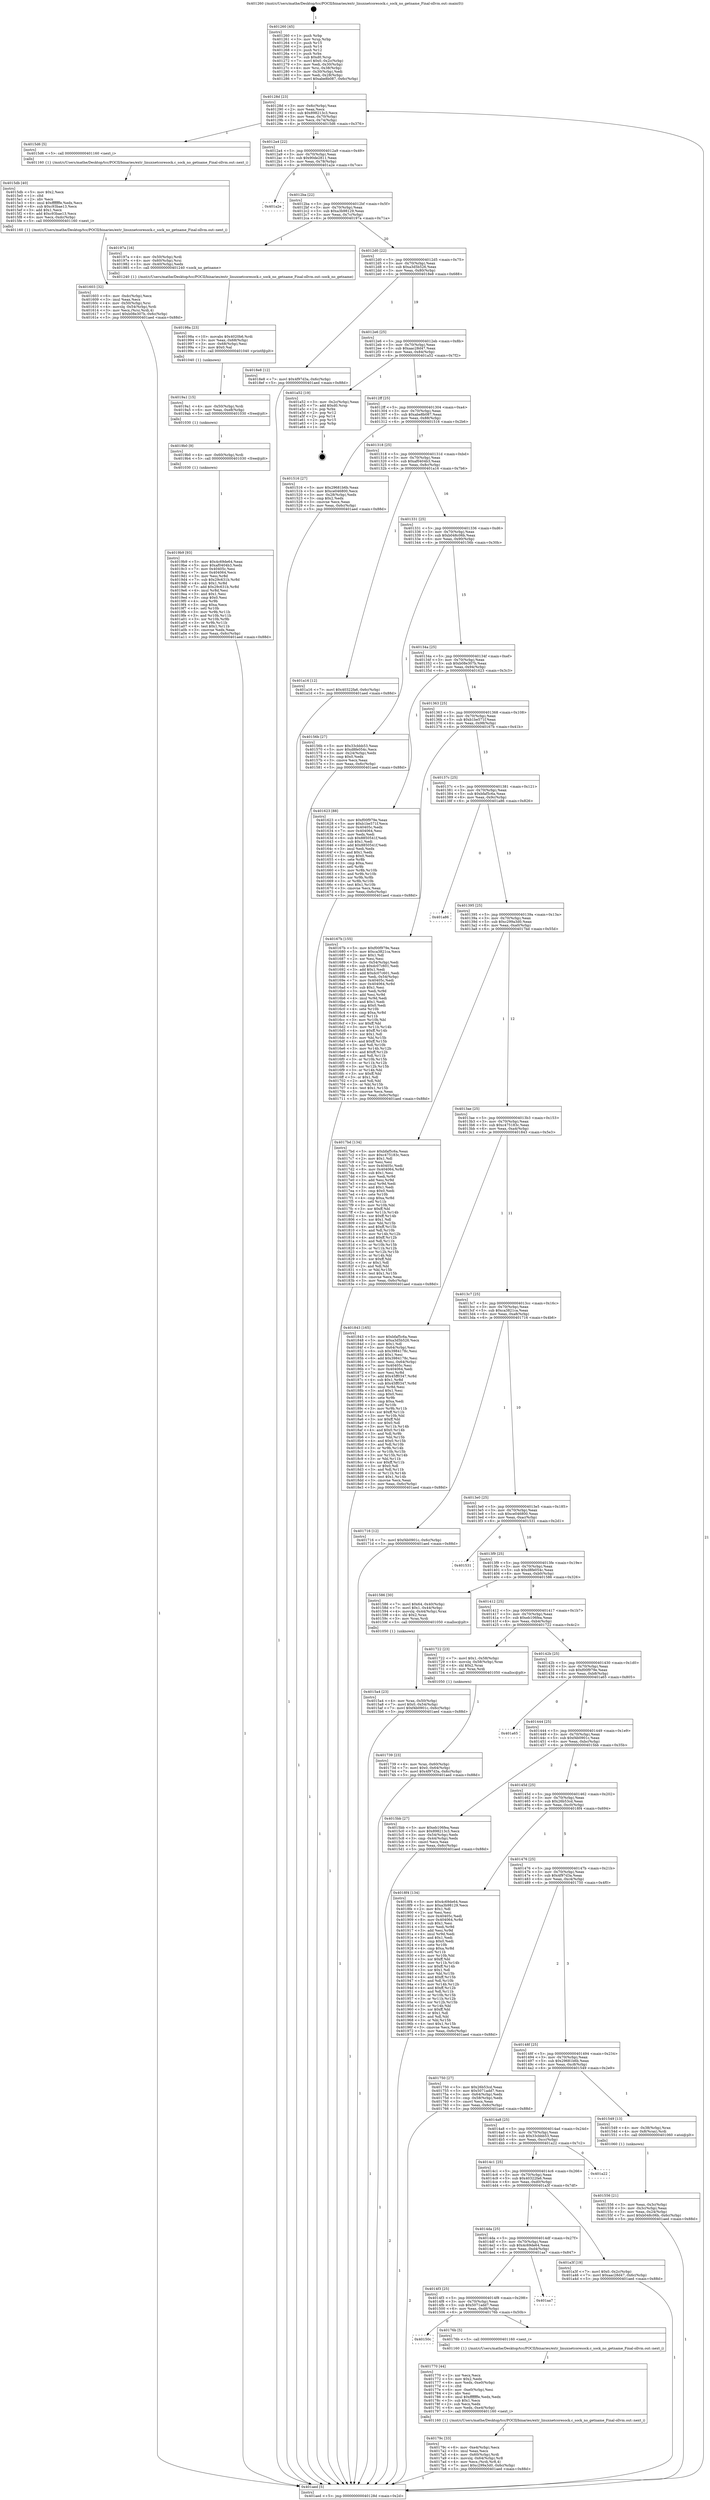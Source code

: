 digraph "0x401260" {
  label = "0x401260 (/mnt/c/Users/mathe/Desktop/tcc/POCII/binaries/extr_linuxnetcoresock.c_sock_no_getname_Final-ollvm.out::main(0))"
  labelloc = "t"
  node[shape=record]

  Entry [label="",width=0.3,height=0.3,shape=circle,fillcolor=black,style=filled]
  "0x40128d" [label="{
     0x40128d [23]\l
     | [instrs]\l
     &nbsp;&nbsp;0x40128d \<+3\>: mov -0x6c(%rbp),%eax\l
     &nbsp;&nbsp;0x401290 \<+2\>: mov %eax,%ecx\l
     &nbsp;&nbsp;0x401292 \<+6\>: sub $0x898213c3,%ecx\l
     &nbsp;&nbsp;0x401298 \<+3\>: mov %eax,-0x70(%rbp)\l
     &nbsp;&nbsp;0x40129b \<+3\>: mov %ecx,-0x74(%rbp)\l
     &nbsp;&nbsp;0x40129e \<+6\>: je 00000000004015d6 \<main+0x376\>\l
  }"]
  "0x4015d6" [label="{
     0x4015d6 [5]\l
     | [instrs]\l
     &nbsp;&nbsp;0x4015d6 \<+5\>: call 0000000000401160 \<next_i\>\l
     | [calls]\l
     &nbsp;&nbsp;0x401160 \{1\} (/mnt/c/Users/mathe/Desktop/tcc/POCII/binaries/extr_linuxnetcoresock.c_sock_no_getname_Final-ollvm.out::next_i)\l
  }"]
  "0x4012a4" [label="{
     0x4012a4 [22]\l
     | [instrs]\l
     &nbsp;&nbsp;0x4012a4 \<+5\>: jmp 00000000004012a9 \<main+0x49\>\l
     &nbsp;&nbsp;0x4012a9 \<+3\>: mov -0x70(%rbp),%eax\l
     &nbsp;&nbsp;0x4012ac \<+5\>: sub $0x90de2811,%eax\l
     &nbsp;&nbsp;0x4012b1 \<+3\>: mov %eax,-0x78(%rbp)\l
     &nbsp;&nbsp;0x4012b4 \<+6\>: je 0000000000401a2e \<main+0x7ce\>\l
  }"]
  Exit [label="",width=0.3,height=0.3,shape=circle,fillcolor=black,style=filled,peripheries=2]
  "0x401a2e" [label="{
     0x401a2e\l
  }", style=dashed]
  "0x4012ba" [label="{
     0x4012ba [22]\l
     | [instrs]\l
     &nbsp;&nbsp;0x4012ba \<+5\>: jmp 00000000004012bf \<main+0x5f\>\l
     &nbsp;&nbsp;0x4012bf \<+3\>: mov -0x70(%rbp),%eax\l
     &nbsp;&nbsp;0x4012c2 \<+5\>: sub $0xa3b98129,%eax\l
     &nbsp;&nbsp;0x4012c7 \<+3\>: mov %eax,-0x7c(%rbp)\l
     &nbsp;&nbsp;0x4012ca \<+6\>: je 000000000040197a \<main+0x71a\>\l
  }"]
  "0x4019b9" [label="{
     0x4019b9 [93]\l
     | [instrs]\l
     &nbsp;&nbsp;0x4019b9 \<+5\>: mov $0x4c69de64,%eax\l
     &nbsp;&nbsp;0x4019be \<+5\>: mov $0xaf0404b3,%edx\l
     &nbsp;&nbsp;0x4019c3 \<+7\>: mov 0x40405c,%esi\l
     &nbsp;&nbsp;0x4019ca \<+7\>: mov 0x404064,%ecx\l
     &nbsp;&nbsp;0x4019d1 \<+3\>: mov %esi,%r8d\l
     &nbsp;&nbsp;0x4019d4 \<+7\>: sub $0x29c631b,%r8d\l
     &nbsp;&nbsp;0x4019db \<+4\>: sub $0x1,%r8d\l
     &nbsp;&nbsp;0x4019df \<+7\>: add $0x29c631b,%r8d\l
     &nbsp;&nbsp;0x4019e6 \<+4\>: imul %r8d,%esi\l
     &nbsp;&nbsp;0x4019ea \<+3\>: and $0x1,%esi\l
     &nbsp;&nbsp;0x4019ed \<+3\>: cmp $0x0,%esi\l
     &nbsp;&nbsp;0x4019f0 \<+4\>: sete %r9b\l
     &nbsp;&nbsp;0x4019f4 \<+3\>: cmp $0xa,%ecx\l
     &nbsp;&nbsp;0x4019f7 \<+4\>: setl %r10b\l
     &nbsp;&nbsp;0x4019fb \<+3\>: mov %r9b,%r11b\l
     &nbsp;&nbsp;0x4019fe \<+3\>: and %r10b,%r11b\l
     &nbsp;&nbsp;0x401a01 \<+3\>: xor %r10b,%r9b\l
     &nbsp;&nbsp;0x401a04 \<+3\>: or %r9b,%r11b\l
     &nbsp;&nbsp;0x401a07 \<+4\>: test $0x1,%r11b\l
     &nbsp;&nbsp;0x401a0b \<+3\>: cmovne %edx,%eax\l
     &nbsp;&nbsp;0x401a0e \<+3\>: mov %eax,-0x6c(%rbp)\l
     &nbsp;&nbsp;0x401a11 \<+5\>: jmp 0000000000401aed \<main+0x88d\>\l
  }"]
  "0x40197a" [label="{
     0x40197a [16]\l
     | [instrs]\l
     &nbsp;&nbsp;0x40197a \<+4\>: mov -0x50(%rbp),%rdi\l
     &nbsp;&nbsp;0x40197e \<+4\>: mov -0x60(%rbp),%rsi\l
     &nbsp;&nbsp;0x401982 \<+3\>: mov -0x40(%rbp),%edx\l
     &nbsp;&nbsp;0x401985 \<+5\>: call 0000000000401240 \<sock_no_getname\>\l
     | [calls]\l
     &nbsp;&nbsp;0x401240 \{1\} (/mnt/c/Users/mathe/Desktop/tcc/POCII/binaries/extr_linuxnetcoresock.c_sock_no_getname_Final-ollvm.out::sock_no_getname)\l
  }"]
  "0x4012d0" [label="{
     0x4012d0 [22]\l
     | [instrs]\l
     &nbsp;&nbsp;0x4012d0 \<+5\>: jmp 00000000004012d5 \<main+0x75\>\l
     &nbsp;&nbsp;0x4012d5 \<+3\>: mov -0x70(%rbp),%eax\l
     &nbsp;&nbsp;0x4012d8 \<+5\>: sub $0xa3d5b526,%eax\l
     &nbsp;&nbsp;0x4012dd \<+3\>: mov %eax,-0x80(%rbp)\l
     &nbsp;&nbsp;0x4012e0 \<+6\>: je 00000000004018e8 \<main+0x688\>\l
  }"]
  "0x4019b0" [label="{
     0x4019b0 [9]\l
     | [instrs]\l
     &nbsp;&nbsp;0x4019b0 \<+4\>: mov -0x60(%rbp),%rdi\l
     &nbsp;&nbsp;0x4019b4 \<+5\>: call 0000000000401030 \<free@plt\>\l
     | [calls]\l
     &nbsp;&nbsp;0x401030 \{1\} (unknown)\l
  }"]
  "0x4018e8" [label="{
     0x4018e8 [12]\l
     | [instrs]\l
     &nbsp;&nbsp;0x4018e8 \<+7\>: movl $0x4f97d3a,-0x6c(%rbp)\l
     &nbsp;&nbsp;0x4018ef \<+5\>: jmp 0000000000401aed \<main+0x88d\>\l
  }"]
  "0x4012e6" [label="{
     0x4012e6 [25]\l
     | [instrs]\l
     &nbsp;&nbsp;0x4012e6 \<+5\>: jmp 00000000004012eb \<main+0x8b\>\l
     &nbsp;&nbsp;0x4012eb \<+3\>: mov -0x70(%rbp),%eax\l
     &nbsp;&nbsp;0x4012ee \<+5\>: sub $0xaac28d47,%eax\l
     &nbsp;&nbsp;0x4012f3 \<+6\>: mov %eax,-0x84(%rbp)\l
     &nbsp;&nbsp;0x4012f9 \<+6\>: je 0000000000401a52 \<main+0x7f2\>\l
  }"]
  "0x4019a1" [label="{
     0x4019a1 [15]\l
     | [instrs]\l
     &nbsp;&nbsp;0x4019a1 \<+4\>: mov -0x50(%rbp),%rdi\l
     &nbsp;&nbsp;0x4019a5 \<+6\>: mov %eax,-0xe8(%rbp)\l
     &nbsp;&nbsp;0x4019ab \<+5\>: call 0000000000401030 \<free@plt\>\l
     | [calls]\l
     &nbsp;&nbsp;0x401030 \{1\} (unknown)\l
  }"]
  "0x401a52" [label="{
     0x401a52 [19]\l
     | [instrs]\l
     &nbsp;&nbsp;0x401a52 \<+3\>: mov -0x2c(%rbp),%eax\l
     &nbsp;&nbsp;0x401a55 \<+7\>: add $0xd0,%rsp\l
     &nbsp;&nbsp;0x401a5c \<+1\>: pop %rbx\l
     &nbsp;&nbsp;0x401a5d \<+2\>: pop %r12\l
     &nbsp;&nbsp;0x401a5f \<+2\>: pop %r14\l
     &nbsp;&nbsp;0x401a61 \<+2\>: pop %r15\l
     &nbsp;&nbsp;0x401a63 \<+1\>: pop %rbp\l
     &nbsp;&nbsp;0x401a64 \<+1\>: ret\l
  }"]
  "0x4012ff" [label="{
     0x4012ff [25]\l
     | [instrs]\l
     &nbsp;&nbsp;0x4012ff \<+5\>: jmp 0000000000401304 \<main+0xa4\>\l
     &nbsp;&nbsp;0x401304 \<+3\>: mov -0x70(%rbp),%eax\l
     &nbsp;&nbsp;0x401307 \<+5\>: sub $0xabe8b087,%eax\l
     &nbsp;&nbsp;0x40130c \<+6\>: mov %eax,-0x88(%rbp)\l
     &nbsp;&nbsp;0x401312 \<+6\>: je 0000000000401516 \<main+0x2b6\>\l
  }"]
  "0x40198a" [label="{
     0x40198a [23]\l
     | [instrs]\l
     &nbsp;&nbsp;0x40198a \<+10\>: movabs $0x4020b6,%rdi\l
     &nbsp;&nbsp;0x401994 \<+3\>: mov %eax,-0x68(%rbp)\l
     &nbsp;&nbsp;0x401997 \<+3\>: mov -0x68(%rbp),%esi\l
     &nbsp;&nbsp;0x40199a \<+2\>: mov $0x0,%al\l
     &nbsp;&nbsp;0x40199c \<+5\>: call 0000000000401040 \<printf@plt\>\l
     | [calls]\l
     &nbsp;&nbsp;0x401040 \{1\} (unknown)\l
  }"]
  "0x401516" [label="{
     0x401516 [27]\l
     | [instrs]\l
     &nbsp;&nbsp;0x401516 \<+5\>: mov $0x29681b6b,%eax\l
     &nbsp;&nbsp;0x40151b \<+5\>: mov $0xce046800,%ecx\l
     &nbsp;&nbsp;0x401520 \<+3\>: mov -0x28(%rbp),%edx\l
     &nbsp;&nbsp;0x401523 \<+3\>: cmp $0x2,%edx\l
     &nbsp;&nbsp;0x401526 \<+3\>: cmovne %ecx,%eax\l
     &nbsp;&nbsp;0x401529 \<+3\>: mov %eax,-0x6c(%rbp)\l
     &nbsp;&nbsp;0x40152c \<+5\>: jmp 0000000000401aed \<main+0x88d\>\l
  }"]
  "0x401318" [label="{
     0x401318 [25]\l
     | [instrs]\l
     &nbsp;&nbsp;0x401318 \<+5\>: jmp 000000000040131d \<main+0xbd\>\l
     &nbsp;&nbsp;0x40131d \<+3\>: mov -0x70(%rbp),%eax\l
     &nbsp;&nbsp;0x401320 \<+5\>: sub $0xaf0404b3,%eax\l
     &nbsp;&nbsp;0x401325 \<+6\>: mov %eax,-0x8c(%rbp)\l
     &nbsp;&nbsp;0x40132b \<+6\>: je 0000000000401a16 \<main+0x7b6\>\l
  }"]
  "0x401aed" [label="{
     0x401aed [5]\l
     | [instrs]\l
     &nbsp;&nbsp;0x401aed \<+5\>: jmp 000000000040128d \<main+0x2d\>\l
  }"]
  "0x401260" [label="{
     0x401260 [45]\l
     | [instrs]\l
     &nbsp;&nbsp;0x401260 \<+1\>: push %rbp\l
     &nbsp;&nbsp;0x401261 \<+3\>: mov %rsp,%rbp\l
     &nbsp;&nbsp;0x401264 \<+2\>: push %r15\l
     &nbsp;&nbsp;0x401266 \<+2\>: push %r14\l
     &nbsp;&nbsp;0x401268 \<+2\>: push %r12\l
     &nbsp;&nbsp;0x40126a \<+1\>: push %rbx\l
     &nbsp;&nbsp;0x40126b \<+7\>: sub $0xd0,%rsp\l
     &nbsp;&nbsp;0x401272 \<+7\>: movl $0x0,-0x2c(%rbp)\l
     &nbsp;&nbsp;0x401279 \<+3\>: mov %edi,-0x30(%rbp)\l
     &nbsp;&nbsp;0x40127c \<+4\>: mov %rsi,-0x38(%rbp)\l
     &nbsp;&nbsp;0x401280 \<+3\>: mov -0x30(%rbp),%edi\l
     &nbsp;&nbsp;0x401283 \<+3\>: mov %edi,-0x28(%rbp)\l
     &nbsp;&nbsp;0x401286 \<+7\>: movl $0xabe8b087,-0x6c(%rbp)\l
  }"]
  "0x40179c" [label="{
     0x40179c [33]\l
     | [instrs]\l
     &nbsp;&nbsp;0x40179c \<+6\>: mov -0xe4(%rbp),%ecx\l
     &nbsp;&nbsp;0x4017a2 \<+3\>: imul %eax,%ecx\l
     &nbsp;&nbsp;0x4017a5 \<+4\>: mov -0x60(%rbp),%rdi\l
     &nbsp;&nbsp;0x4017a9 \<+4\>: movslq -0x64(%rbp),%r8\l
     &nbsp;&nbsp;0x4017ad \<+4\>: mov %ecx,(%rdi,%r8,4)\l
     &nbsp;&nbsp;0x4017b1 \<+7\>: movl $0xc299a3d0,-0x6c(%rbp)\l
     &nbsp;&nbsp;0x4017b8 \<+5\>: jmp 0000000000401aed \<main+0x88d\>\l
  }"]
  "0x401a16" [label="{
     0x401a16 [12]\l
     | [instrs]\l
     &nbsp;&nbsp;0x401a16 \<+7\>: movl $0x40322fa6,-0x6c(%rbp)\l
     &nbsp;&nbsp;0x401a1d \<+5\>: jmp 0000000000401aed \<main+0x88d\>\l
  }"]
  "0x401331" [label="{
     0x401331 [25]\l
     | [instrs]\l
     &nbsp;&nbsp;0x401331 \<+5\>: jmp 0000000000401336 \<main+0xd6\>\l
     &nbsp;&nbsp;0x401336 \<+3\>: mov -0x70(%rbp),%eax\l
     &nbsp;&nbsp;0x401339 \<+5\>: sub $0xb048c06b,%eax\l
     &nbsp;&nbsp;0x40133e \<+6\>: mov %eax,-0x90(%rbp)\l
     &nbsp;&nbsp;0x401344 \<+6\>: je 000000000040156b \<main+0x30b\>\l
  }"]
  "0x401770" [label="{
     0x401770 [44]\l
     | [instrs]\l
     &nbsp;&nbsp;0x401770 \<+2\>: xor %ecx,%ecx\l
     &nbsp;&nbsp;0x401772 \<+5\>: mov $0x2,%edx\l
     &nbsp;&nbsp;0x401777 \<+6\>: mov %edx,-0xe0(%rbp)\l
     &nbsp;&nbsp;0x40177d \<+1\>: cltd\l
     &nbsp;&nbsp;0x40177e \<+6\>: mov -0xe0(%rbp),%esi\l
     &nbsp;&nbsp;0x401784 \<+2\>: idiv %esi\l
     &nbsp;&nbsp;0x401786 \<+6\>: imul $0xfffffffe,%edx,%edx\l
     &nbsp;&nbsp;0x40178c \<+3\>: sub $0x1,%ecx\l
     &nbsp;&nbsp;0x40178f \<+2\>: sub %ecx,%edx\l
     &nbsp;&nbsp;0x401791 \<+6\>: mov %edx,-0xe4(%rbp)\l
     &nbsp;&nbsp;0x401797 \<+5\>: call 0000000000401160 \<next_i\>\l
     | [calls]\l
     &nbsp;&nbsp;0x401160 \{1\} (/mnt/c/Users/mathe/Desktop/tcc/POCII/binaries/extr_linuxnetcoresock.c_sock_no_getname_Final-ollvm.out::next_i)\l
  }"]
  "0x40156b" [label="{
     0x40156b [27]\l
     | [instrs]\l
     &nbsp;&nbsp;0x40156b \<+5\>: mov $0x33cbbb53,%eax\l
     &nbsp;&nbsp;0x401570 \<+5\>: mov $0xd8fe054c,%ecx\l
     &nbsp;&nbsp;0x401575 \<+3\>: mov -0x24(%rbp),%edx\l
     &nbsp;&nbsp;0x401578 \<+3\>: cmp $0x0,%edx\l
     &nbsp;&nbsp;0x40157b \<+3\>: cmove %ecx,%eax\l
     &nbsp;&nbsp;0x40157e \<+3\>: mov %eax,-0x6c(%rbp)\l
     &nbsp;&nbsp;0x401581 \<+5\>: jmp 0000000000401aed \<main+0x88d\>\l
  }"]
  "0x40134a" [label="{
     0x40134a [25]\l
     | [instrs]\l
     &nbsp;&nbsp;0x40134a \<+5\>: jmp 000000000040134f \<main+0xef\>\l
     &nbsp;&nbsp;0x40134f \<+3\>: mov -0x70(%rbp),%eax\l
     &nbsp;&nbsp;0x401352 \<+5\>: sub $0xb08e307b,%eax\l
     &nbsp;&nbsp;0x401357 \<+6\>: mov %eax,-0x94(%rbp)\l
     &nbsp;&nbsp;0x40135d \<+6\>: je 0000000000401623 \<main+0x3c3\>\l
  }"]
  "0x40150c" [label="{
     0x40150c\l
  }", style=dashed]
  "0x401623" [label="{
     0x401623 [88]\l
     | [instrs]\l
     &nbsp;&nbsp;0x401623 \<+5\>: mov $0xf00f979e,%eax\l
     &nbsp;&nbsp;0x401628 \<+5\>: mov $0xb1be571f,%ecx\l
     &nbsp;&nbsp;0x40162d \<+7\>: mov 0x40405c,%edx\l
     &nbsp;&nbsp;0x401634 \<+7\>: mov 0x404064,%esi\l
     &nbsp;&nbsp;0x40163b \<+2\>: mov %edx,%edi\l
     &nbsp;&nbsp;0x40163d \<+6\>: sub $0x8850541f,%edi\l
     &nbsp;&nbsp;0x401643 \<+3\>: sub $0x1,%edi\l
     &nbsp;&nbsp;0x401646 \<+6\>: add $0x8850541f,%edi\l
     &nbsp;&nbsp;0x40164c \<+3\>: imul %edi,%edx\l
     &nbsp;&nbsp;0x40164f \<+3\>: and $0x1,%edx\l
     &nbsp;&nbsp;0x401652 \<+3\>: cmp $0x0,%edx\l
     &nbsp;&nbsp;0x401655 \<+4\>: sete %r8b\l
     &nbsp;&nbsp;0x401659 \<+3\>: cmp $0xa,%esi\l
     &nbsp;&nbsp;0x40165c \<+4\>: setl %r9b\l
     &nbsp;&nbsp;0x401660 \<+3\>: mov %r8b,%r10b\l
     &nbsp;&nbsp;0x401663 \<+3\>: and %r9b,%r10b\l
     &nbsp;&nbsp;0x401666 \<+3\>: xor %r9b,%r8b\l
     &nbsp;&nbsp;0x401669 \<+3\>: or %r8b,%r10b\l
     &nbsp;&nbsp;0x40166c \<+4\>: test $0x1,%r10b\l
     &nbsp;&nbsp;0x401670 \<+3\>: cmovne %ecx,%eax\l
     &nbsp;&nbsp;0x401673 \<+3\>: mov %eax,-0x6c(%rbp)\l
     &nbsp;&nbsp;0x401676 \<+5\>: jmp 0000000000401aed \<main+0x88d\>\l
  }"]
  "0x401363" [label="{
     0x401363 [25]\l
     | [instrs]\l
     &nbsp;&nbsp;0x401363 \<+5\>: jmp 0000000000401368 \<main+0x108\>\l
     &nbsp;&nbsp;0x401368 \<+3\>: mov -0x70(%rbp),%eax\l
     &nbsp;&nbsp;0x40136b \<+5\>: sub $0xb1be571f,%eax\l
     &nbsp;&nbsp;0x401370 \<+6\>: mov %eax,-0x98(%rbp)\l
     &nbsp;&nbsp;0x401376 \<+6\>: je 000000000040167b \<main+0x41b\>\l
  }"]
  "0x40176b" [label="{
     0x40176b [5]\l
     | [instrs]\l
     &nbsp;&nbsp;0x40176b \<+5\>: call 0000000000401160 \<next_i\>\l
     | [calls]\l
     &nbsp;&nbsp;0x401160 \{1\} (/mnt/c/Users/mathe/Desktop/tcc/POCII/binaries/extr_linuxnetcoresock.c_sock_no_getname_Final-ollvm.out::next_i)\l
  }"]
  "0x40167b" [label="{
     0x40167b [155]\l
     | [instrs]\l
     &nbsp;&nbsp;0x40167b \<+5\>: mov $0xf00f979e,%eax\l
     &nbsp;&nbsp;0x401680 \<+5\>: mov $0xca3821ca,%ecx\l
     &nbsp;&nbsp;0x401685 \<+2\>: mov $0x1,%dl\l
     &nbsp;&nbsp;0x401687 \<+2\>: xor %esi,%esi\l
     &nbsp;&nbsp;0x401689 \<+3\>: mov -0x54(%rbp),%edi\l
     &nbsp;&nbsp;0x40168c \<+6\>: sub $0xdc07c601,%edi\l
     &nbsp;&nbsp;0x401692 \<+3\>: add $0x1,%edi\l
     &nbsp;&nbsp;0x401695 \<+6\>: add $0xdc07c601,%edi\l
     &nbsp;&nbsp;0x40169b \<+3\>: mov %edi,-0x54(%rbp)\l
     &nbsp;&nbsp;0x40169e \<+7\>: mov 0x40405c,%edi\l
     &nbsp;&nbsp;0x4016a5 \<+8\>: mov 0x404064,%r8d\l
     &nbsp;&nbsp;0x4016ad \<+3\>: sub $0x1,%esi\l
     &nbsp;&nbsp;0x4016b0 \<+3\>: mov %edi,%r9d\l
     &nbsp;&nbsp;0x4016b3 \<+3\>: add %esi,%r9d\l
     &nbsp;&nbsp;0x4016b6 \<+4\>: imul %r9d,%edi\l
     &nbsp;&nbsp;0x4016ba \<+3\>: and $0x1,%edi\l
     &nbsp;&nbsp;0x4016bd \<+3\>: cmp $0x0,%edi\l
     &nbsp;&nbsp;0x4016c0 \<+4\>: sete %r10b\l
     &nbsp;&nbsp;0x4016c4 \<+4\>: cmp $0xa,%r8d\l
     &nbsp;&nbsp;0x4016c8 \<+4\>: setl %r11b\l
     &nbsp;&nbsp;0x4016cc \<+3\>: mov %r10b,%bl\l
     &nbsp;&nbsp;0x4016cf \<+3\>: xor $0xff,%bl\l
     &nbsp;&nbsp;0x4016d2 \<+3\>: mov %r11b,%r14b\l
     &nbsp;&nbsp;0x4016d5 \<+4\>: xor $0xff,%r14b\l
     &nbsp;&nbsp;0x4016d9 \<+3\>: xor $0x1,%dl\l
     &nbsp;&nbsp;0x4016dc \<+3\>: mov %bl,%r15b\l
     &nbsp;&nbsp;0x4016df \<+4\>: and $0xff,%r15b\l
     &nbsp;&nbsp;0x4016e3 \<+3\>: and %dl,%r10b\l
     &nbsp;&nbsp;0x4016e6 \<+3\>: mov %r14b,%r12b\l
     &nbsp;&nbsp;0x4016e9 \<+4\>: and $0xff,%r12b\l
     &nbsp;&nbsp;0x4016ed \<+3\>: and %dl,%r11b\l
     &nbsp;&nbsp;0x4016f0 \<+3\>: or %r10b,%r15b\l
     &nbsp;&nbsp;0x4016f3 \<+3\>: or %r11b,%r12b\l
     &nbsp;&nbsp;0x4016f6 \<+3\>: xor %r12b,%r15b\l
     &nbsp;&nbsp;0x4016f9 \<+3\>: or %r14b,%bl\l
     &nbsp;&nbsp;0x4016fc \<+3\>: xor $0xff,%bl\l
     &nbsp;&nbsp;0x4016ff \<+3\>: or $0x1,%dl\l
     &nbsp;&nbsp;0x401702 \<+2\>: and %dl,%bl\l
     &nbsp;&nbsp;0x401704 \<+3\>: or %bl,%r15b\l
     &nbsp;&nbsp;0x401707 \<+4\>: test $0x1,%r15b\l
     &nbsp;&nbsp;0x40170b \<+3\>: cmovne %ecx,%eax\l
     &nbsp;&nbsp;0x40170e \<+3\>: mov %eax,-0x6c(%rbp)\l
     &nbsp;&nbsp;0x401711 \<+5\>: jmp 0000000000401aed \<main+0x88d\>\l
  }"]
  "0x40137c" [label="{
     0x40137c [25]\l
     | [instrs]\l
     &nbsp;&nbsp;0x40137c \<+5\>: jmp 0000000000401381 \<main+0x121\>\l
     &nbsp;&nbsp;0x401381 \<+3\>: mov -0x70(%rbp),%eax\l
     &nbsp;&nbsp;0x401384 \<+5\>: sub $0xbfaf5c6a,%eax\l
     &nbsp;&nbsp;0x401389 \<+6\>: mov %eax,-0x9c(%rbp)\l
     &nbsp;&nbsp;0x40138f \<+6\>: je 0000000000401a86 \<main+0x826\>\l
  }"]
  "0x4014f3" [label="{
     0x4014f3 [25]\l
     | [instrs]\l
     &nbsp;&nbsp;0x4014f3 \<+5\>: jmp 00000000004014f8 \<main+0x298\>\l
     &nbsp;&nbsp;0x4014f8 \<+3\>: mov -0x70(%rbp),%eax\l
     &nbsp;&nbsp;0x4014fb \<+5\>: sub $0x5071add7,%eax\l
     &nbsp;&nbsp;0x401500 \<+6\>: mov %eax,-0xd8(%rbp)\l
     &nbsp;&nbsp;0x401506 \<+6\>: je 000000000040176b \<main+0x50b\>\l
  }"]
  "0x401a86" [label="{
     0x401a86\l
  }", style=dashed]
  "0x401395" [label="{
     0x401395 [25]\l
     | [instrs]\l
     &nbsp;&nbsp;0x401395 \<+5\>: jmp 000000000040139a \<main+0x13a\>\l
     &nbsp;&nbsp;0x40139a \<+3\>: mov -0x70(%rbp),%eax\l
     &nbsp;&nbsp;0x40139d \<+5\>: sub $0xc299a3d0,%eax\l
     &nbsp;&nbsp;0x4013a2 \<+6\>: mov %eax,-0xa0(%rbp)\l
     &nbsp;&nbsp;0x4013a8 \<+6\>: je 00000000004017bd \<main+0x55d\>\l
  }"]
  "0x401aa7" [label="{
     0x401aa7\l
  }", style=dashed]
  "0x4017bd" [label="{
     0x4017bd [134]\l
     | [instrs]\l
     &nbsp;&nbsp;0x4017bd \<+5\>: mov $0xbfaf5c6a,%eax\l
     &nbsp;&nbsp;0x4017c2 \<+5\>: mov $0xc475183c,%ecx\l
     &nbsp;&nbsp;0x4017c7 \<+2\>: mov $0x1,%dl\l
     &nbsp;&nbsp;0x4017c9 \<+2\>: xor %esi,%esi\l
     &nbsp;&nbsp;0x4017cb \<+7\>: mov 0x40405c,%edi\l
     &nbsp;&nbsp;0x4017d2 \<+8\>: mov 0x404064,%r8d\l
     &nbsp;&nbsp;0x4017da \<+3\>: sub $0x1,%esi\l
     &nbsp;&nbsp;0x4017dd \<+3\>: mov %edi,%r9d\l
     &nbsp;&nbsp;0x4017e0 \<+3\>: add %esi,%r9d\l
     &nbsp;&nbsp;0x4017e3 \<+4\>: imul %r9d,%edi\l
     &nbsp;&nbsp;0x4017e7 \<+3\>: and $0x1,%edi\l
     &nbsp;&nbsp;0x4017ea \<+3\>: cmp $0x0,%edi\l
     &nbsp;&nbsp;0x4017ed \<+4\>: sete %r10b\l
     &nbsp;&nbsp;0x4017f1 \<+4\>: cmp $0xa,%r8d\l
     &nbsp;&nbsp;0x4017f5 \<+4\>: setl %r11b\l
     &nbsp;&nbsp;0x4017f9 \<+3\>: mov %r10b,%bl\l
     &nbsp;&nbsp;0x4017fc \<+3\>: xor $0xff,%bl\l
     &nbsp;&nbsp;0x4017ff \<+3\>: mov %r11b,%r14b\l
     &nbsp;&nbsp;0x401802 \<+4\>: xor $0xff,%r14b\l
     &nbsp;&nbsp;0x401806 \<+3\>: xor $0x1,%dl\l
     &nbsp;&nbsp;0x401809 \<+3\>: mov %bl,%r15b\l
     &nbsp;&nbsp;0x40180c \<+4\>: and $0xff,%r15b\l
     &nbsp;&nbsp;0x401810 \<+3\>: and %dl,%r10b\l
     &nbsp;&nbsp;0x401813 \<+3\>: mov %r14b,%r12b\l
     &nbsp;&nbsp;0x401816 \<+4\>: and $0xff,%r12b\l
     &nbsp;&nbsp;0x40181a \<+3\>: and %dl,%r11b\l
     &nbsp;&nbsp;0x40181d \<+3\>: or %r10b,%r15b\l
     &nbsp;&nbsp;0x401820 \<+3\>: or %r11b,%r12b\l
     &nbsp;&nbsp;0x401823 \<+3\>: xor %r12b,%r15b\l
     &nbsp;&nbsp;0x401826 \<+3\>: or %r14b,%bl\l
     &nbsp;&nbsp;0x401829 \<+3\>: xor $0xff,%bl\l
     &nbsp;&nbsp;0x40182c \<+3\>: or $0x1,%dl\l
     &nbsp;&nbsp;0x40182f \<+2\>: and %dl,%bl\l
     &nbsp;&nbsp;0x401831 \<+3\>: or %bl,%r15b\l
     &nbsp;&nbsp;0x401834 \<+4\>: test $0x1,%r15b\l
     &nbsp;&nbsp;0x401838 \<+3\>: cmovne %ecx,%eax\l
     &nbsp;&nbsp;0x40183b \<+3\>: mov %eax,-0x6c(%rbp)\l
     &nbsp;&nbsp;0x40183e \<+5\>: jmp 0000000000401aed \<main+0x88d\>\l
  }"]
  "0x4013ae" [label="{
     0x4013ae [25]\l
     | [instrs]\l
     &nbsp;&nbsp;0x4013ae \<+5\>: jmp 00000000004013b3 \<main+0x153\>\l
     &nbsp;&nbsp;0x4013b3 \<+3\>: mov -0x70(%rbp),%eax\l
     &nbsp;&nbsp;0x4013b6 \<+5\>: sub $0xc475183c,%eax\l
     &nbsp;&nbsp;0x4013bb \<+6\>: mov %eax,-0xa4(%rbp)\l
     &nbsp;&nbsp;0x4013c1 \<+6\>: je 0000000000401843 \<main+0x5e3\>\l
  }"]
  "0x4014da" [label="{
     0x4014da [25]\l
     | [instrs]\l
     &nbsp;&nbsp;0x4014da \<+5\>: jmp 00000000004014df \<main+0x27f\>\l
     &nbsp;&nbsp;0x4014df \<+3\>: mov -0x70(%rbp),%eax\l
     &nbsp;&nbsp;0x4014e2 \<+5\>: sub $0x4c69de64,%eax\l
     &nbsp;&nbsp;0x4014e7 \<+6\>: mov %eax,-0xd4(%rbp)\l
     &nbsp;&nbsp;0x4014ed \<+6\>: je 0000000000401aa7 \<main+0x847\>\l
  }"]
  "0x401843" [label="{
     0x401843 [165]\l
     | [instrs]\l
     &nbsp;&nbsp;0x401843 \<+5\>: mov $0xbfaf5c6a,%eax\l
     &nbsp;&nbsp;0x401848 \<+5\>: mov $0xa3d5b526,%ecx\l
     &nbsp;&nbsp;0x40184d \<+2\>: mov $0x1,%dl\l
     &nbsp;&nbsp;0x40184f \<+3\>: mov -0x64(%rbp),%esi\l
     &nbsp;&nbsp;0x401852 \<+6\>: sub $0x3984178c,%esi\l
     &nbsp;&nbsp;0x401858 \<+3\>: add $0x1,%esi\l
     &nbsp;&nbsp;0x40185b \<+6\>: add $0x3984178c,%esi\l
     &nbsp;&nbsp;0x401861 \<+3\>: mov %esi,-0x64(%rbp)\l
     &nbsp;&nbsp;0x401864 \<+7\>: mov 0x40405c,%esi\l
     &nbsp;&nbsp;0x40186b \<+7\>: mov 0x404064,%edi\l
     &nbsp;&nbsp;0x401872 \<+3\>: mov %esi,%r8d\l
     &nbsp;&nbsp;0x401875 \<+7\>: add $0x45ff0347,%r8d\l
     &nbsp;&nbsp;0x40187c \<+4\>: sub $0x1,%r8d\l
     &nbsp;&nbsp;0x401880 \<+7\>: sub $0x45ff0347,%r8d\l
     &nbsp;&nbsp;0x401887 \<+4\>: imul %r8d,%esi\l
     &nbsp;&nbsp;0x40188b \<+3\>: and $0x1,%esi\l
     &nbsp;&nbsp;0x40188e \<+3\>: cmp $0x0,%esi\l
     &nbsp;&nbsp;0x401891 \<+4\>: sete %r9b\l
     &nbsp;&nbsp;0x401895 \<+3\>: cmp $0xa,%edi\l
     &nbsp;&nbsp;0x401898 \<+4\>: setl %r10b\l
     &nbsp;&nbsp;0x40189c \<+3\>: mov %r9b,%r11b\l
     &nbsp;&nbsp;0x40189f \<+4\>: xor $0xff,%r11b\l
     &nbsp;&nbsp;0x4018a3 \<+3\>: mov %r10b,%bl\l
     &nbsp;&nbsp;0x4018a6 \<+3\>: xor $0xff,%bl\l
     &nbsp;&nbsp;0x4018a9 \<+3\>: xor $0x0,%dl\l
     &nbsp;&nbsp;0x4018ac \<+3\>: mov %r11b,%r14b\l
     &nbsp;&nbsp;0x4018af \<+4\>: and $0x0,%r14b\l
     &nbsp;&nbsp;0x4018b3 \<+3\>: and %dl,%r9b\l
     &nbsp;&nbsp;0x4018b6 \<+3\>: mov %bl,%r15b\l
     &nbsp;&nbsp;0x4018b9 \<+4\>: and $0x0,%r15b\l
     &nbsp;&nbsp;0x4018bd \<+3\>: and %dl,%r10b\l
     &nbsp;&nbsp;0x4018c0 \<+3\>: or %r9b,%r14b\l
     &nbsp;&nbsp;0x4018c3 \<+3\>: or %r10b,%r15b\l
     &nbsp;&nbsp;0x4018c6 \<+3\>: xor %r15b,%r14b\l
     &nbsp;&nbsp;0x4018c9 \<+3\>: or %bl,%r11b\l
     &nbsp;&nbsp;0x4018cc \<+4\>: xor $0xff,%r11b\l
     &nbsp;&nbsp;0x4018d0 \<+3\>: or $0x0,%dl\l
     &nbsp;&nbsp;0x4018d3 \<+3\>: and %dl,%r11b\l
     &nbsp;&nbsp;0x4018d6 \<+3\>: or %r11b,%r14b\l
     &nbsp;&nbsp;0x4018d9 \<+4\>: test $0x1,%r14b\l
     &nbsp;&nbsp;0x4018dd \<+3\>: cmovne %ecx,%eax\l
     &nbsp;&nbsp;0x4018e0 \<+3\>: mov %eax,-0x6c(%rbp)\l
     &nbsp;&nbsp;0x4018e3 \<+5\>: jmp 0000000000401aed \<main+0x88d\>\l
  }"]
  "0x4013c7" [label="{
     0x4013c7 [25]\l
     | [instrs]\l
     &nbsp;&nbsp;0x4013c7 \<+5\>: jmp 00000000004013cc \<main+0x16c\>\l
     &nbsp;&nbsp;0x4013cc \<+3\>: mov -0x70(%rbp),%eax\l
     &nbsp;&nbsp;0x4013cf \<+5\>: sub $0xca3821ca,%eax\l
     &nbsp;&nbsp;0x4013d4 \<+6\>: mov %eax,-0xa8(%rbp)\l
     &nbsp;&nbsp;0x4013da \<+6\>: je 0000000000401716 \<main+0x4b6\>\l
  }"]
  "0x401a3f" [label="{
     0x401a3f [19]\l
     | [instrs]\l
     &nbsp;&nbsp;0x401a3f \<+7\>: movl $0x0,-0x2c(%rbp)\l
     &nbsp;&nbsp;0x401a46 \<+7\>: movl $0xaac28d47,-0x6c(%rbp)\l
     &nbsp;&nbsp;0x401a4d \<+5\>: jmp 0000000000401aed \<main+0x88d\>\l
  }"]
  "0x401716" [label="{
     0x401716 [12]\l
     | [instrs]\l
     &nbsp;&nbsp;0x401716 \<+7\>: movl $0xf4b0901c,-0x6c(%rbp)\l
     &nbsp;&nbsp;0x40171d \<+5\>: jmp 0000000000401aed \<main+0x88d\>\l
  }"]
  "0x4013e0" [label="{
     0x4013e0 [25]\l
     | [instrs]\l
     &nbsp;&nbsp;0x4013e0 \<+5\>: jmp 00000000004013e5 \<main+0x185\>\l
     &nbsp;&nbsp;0x4013e5 \<+3\>: mov -0x70(%rbp),%eax\l
     &nbsp;&nbsp;0x4013e8 \<+5\>: sub $0xce046800,%eax\l
     &nbsp;&nbsp;0x4013ed \<+6\>: mov %eax,-0xac(%rbp)\l
     &nbsp;&nbsp;0x4013f3 \<+6\>: je 0000000000401531 \<main+0x2d1\>\l
  }"]
  "0x4014c1" [label="{
     0x4014c1 [25]\l
     | [instrs]\l
     &nbsp;&nbsp;0x4014c1 \<+5\>: jmp 00000000004014c6 \<main+0x266\>\l
     &nbsp;&nbsp;0x4014c6 \<+3\>: mov -0x70(%rbp),%eax\l
     &nbsp;&nbsp;0x4014c9 \<+5\>: sub $0x40322fa6,%eax\l
     &nbsp;&nbsp;0x4014ce \<+6\>: mov %eax,-0xd0(%rbp)\l
     &nbsp;&nbsp;0x4014d4 \<+6\>: je 0000000000401a3f \<main+0x7df\>\l
  }"]
  "0x401531" [label="{
     0x401531\l
  }", style=dashed]
  "0x4013f9" [label="{
     0x4013f9 [25]\l
     | [instrs]\l
     &nbsp;&nbsp;0x4013f9 \<+5\>: jmp 00000000004013fe \<main+0x19e\>\l
     &nbsp;&nbsp;0x4013fe \<+3\>: mov -0x70(%rbp),%eax\l
     &nbsp;&nbsp;0x401401 \<+5\>: sub $0xd8fe054c,%eax\l
     &nbsp;&nbsp;0x401406 \<+6\>: mov %eax,-0xb0(%rbp)\l
     &nbsp;&nbsp;0x40140c \<+6\>: je 0000000000401586 \<main+0x326\>\l
  }"]
  "0x401a22" [label="{
     0x401a22\l
  }", style=dashed]
  "0x401586" [label="{
     0x401586 [30]\l
     | [instrs]\l
     &nbsp;&nbsp;0x401586 \<+7\>: movl $0x64,-0x40(%rbp)\l
     &nbsp;&nbsp;0x40158d \<+7\>: movl $0x1,-0x44(%rbp)\l
     &nbsp;&nbsp;0x401594 \<+4\>: movslq -0x44(%rbp),%rax\l
     &nbsp;&nbsp;0x401598 \<+4\>: shl $0x2,%rax\l
     &nbsp;&nbsp;0x40159c \<+3\>: mov %rax,%rdi\l
     &nbsp;&nbsp;0x40159f \<+5\>: call 0000000000401050 \<malloc@plt\>\l
     | [calls]\l
     &nbsp;&nbsp;0x401050 \{1\} (unknown)\l
  }"]
  "0x401412" [label="{
     0x401412 [25]\l
     | [instrs]\l
     &nbsp;&nbsp;0x401412 \<+5\>: jmp 0000000000401417 \<main+0x1b7\>\l
     &nbsp;&nbsp;0x401417 \<+3\>: mov -0x70(%rbp),%eax\l
     &nbsp;&nbsp;0x40141a \<+5\>: sub $0xeb106fea,%eax\l
     &nbsp;&nbsp;0x40141f \<+6\>: mov %eax,-0xb4(%rbp)\l
     &nbsp;&nbsp;0x401425 \<+6\>: je 0000000000401722 \<main+0x4c2\>\l
  }"]
  "0x401739" [label="{
     0x401739 [23]\l
     | [instrs]\l
     &nbsp;&nbsp;0x401739 \<+4\>: mov %rax,-0x60(%rbp)\l
     &nbsp;&nbsp;0x40173d \<+7\>: movl $0x0,-0x64(%rbp)\l
     &nbsp;&nbsp;0x401744 \<+7\>: movl $0x4f97d3a,-0x6c(%rbp)\l
     &nbsp;&nbsp;0x40174b \<+5\>: jmp 0000000000401aed \<main+0x88d\>\l
  }"]
  "0x401722" [label="{
     0x401722 [23]\l
     | [instrs]\l
     &nbsp;&nbsp;0x401722 \<+7\>: movl $0x1,-0x58(%rbp)\l
     &nbsp;&nbsp;0x401729 \<+4\>: movslq -0x58(%rbp),%rax\l
     &nbsp;&nbsp;0x40172d \<+4\>: shl $0x2,%rax\l
     &nbsp;&nbsp;0x401731 \<+3\>: mov %rax,%rdi\l
     &nbsp;&nbsp;0x401734 \<+5\>: call 0000000000401050 \<malloc@plt\>\l
     | [calls]\l
     &nbsp;&nbsp;0x401050 \{1\} (unknown)\l
  }"]
  "0x40142b" [label="{
     0x40142b [25]\l
     | [instrs]\l
     &nbsp;&nbsp;0x40142b \<+5\>: jmp 0000000000401430 \<main+0x1d0\>\l
     &nbsp;&nbsp;0x401430 \<+3\>: mov -0x70(%rbp),%eax\l
     &nbsp;&nbsp;0x401433 \<+5\>: sub $0xf00f979e,%eax\l
     &nbsp;&nbsp;0x401438 \<+6\>: mov %eax,-0xb8(%rbp)\l
     &nbsp;&nbsp;0x40143e \<+6\>: je 0000000000401a65 \<main+0x805\>\l
  }"]
  "0x401603" [label="{
     0x401603 [32]\l
     | [instrs]\l
     &nbsp;&nbsp;0x401603 \<+6\>: mov -0xdc(%rbp),%ecx\l
     &nbsp;&nbsp;0x401609 \<+3\>: imul %eax,%ecx\l
     &nbsp;&nbsp;0x40160c \<+4\>: mov -0x50(%rbp),%rsi\l
     &nbsp;&nbsp;0x401610 \<+4\>: movslq -0x54(%rbp),%rdi\l
     &nbsp;&nbsp;0x401614 \<+3\>: mov %ecx,(%rsi,%rdi,4)\l
     &nbsp;&nbsp;0x401617 \<+7\>: movl $0xb08e307b,-0x6c(%rbp)\l
     &nbsp;&nbsp;0x40161e \<+5\>: jmp 0000000000401aed \<main+0x88d\>\l
  }"]
  "0x401a65" [label="{
     0x401a65\l
  }", style=dashed]
  "0x401444" [label="{
     0x401444 [25]\l
     | [instrs]\l
     &nbsp;&nbsp;0x401444 \<+5\>: jmp 0000000000401449 \<main+0x1e9\>\l
     &nbsp;&nbsp;0x401449 \<+3\>: mov -0x70(%rbp),%eax\l
     &nbsp;&nbsp;0x40144c \<+5\>: sub $0xf4b0901c,%eax\l
     &nbsp;&nbsp;0x401451 \<+6\>: mov %eax,-0xbc(%rbp)\l
     &nbsp;&nbsp;0x401457 \<+6\>: je 00000000004015bb \<main+0x35b\>\l
  }"]
  "0x4015db" [label="{
     0x4015db [40]\l
     | [instrs]\l
     &nbsp;&nbsp;0x4015db \<+5\>: mov $0x2,%ecx\l
     &nbsp;&nbsp;0x4015e0 \<+1\>: cltd\l
     &nbsp;&nbsp;0x4015e1 \<+2\>: idiv %ecx\l
     &nbsp;&nbsp;0x4015e3 \<+6\>: imul $0xfffffffe,%edx,%ecx\l
     &nbsp;&nbsp;0x4015e9 \<+6\>: sub $0xc93bae13,%ecx\l
     &nbsp;&nbsp;0x4015ef \<+3\>: add $0x1,%ecx\l
     &nbsp;&nbsp;0x4015f2 \<+6\>: add $0xc93bae13,%ecx\l
     &nbsp;&nbsp;0x4015f8 \<+6\>: mov %ecx,-0xdc(%rbp)\l
     &nbsp;&nbsp;0x4015fe \<+5\>: call 0000000000401160 \<next_i\>\l
     | [calls]\l
     &nbsp;&nbsp;0x401160 \{1\} (/mnt/c/Users/mathe/Desktop/tcc/POCII/binaries/extr_linuxnetcoresock.c_sock_no_getname_Final-ollvm.out::next_i)\l
  }"]
  "0x4015bb" [label="{
     0x4015bb [27]\l
     | [instrs]\l
     &nbsp;&nbsp;0x4015bb \<+5\>: mov $0xeb106fea,%eax\l
     &nbsp;&nbsp;0x4015c0 \<+5\>: mov $0x898213c3,%ecx\l
     &nbsp;&nbsp;0x4015c5 \<+3\>: mov -0x54(%rbp),%edx\l
     &nbsp;&nbsp;0x4015c8 \<+3\>: cmp -0x44(%rbp),%edx\l
     &nbsp;&nbsp;0x4015cb \<+3\>: cmovl %ecx,%eax\l
     &nbsp;&nbsp;0x4015ce \<+3\>: mov %eax,-0x6c(%rbp)\l
     &nbsp;&nbsp;0x4015d1 \<+5\>: jmp 0000000000401aed \<main+0x88d\>\l
  }"]
  "0x40145d" [label="{
     0x40145d [25]\l
     | [instrs]\l
     &nbsp;&nbsp;0x40145d \<+5\>: jmp 0000000000401462 \<main+0x202\>\l
     &nbsp;&nbsp;0x401462 \<+3\>: mov -0x70(%rbp),%eax\l
     &nbsp;&nbsp;0x401465 \<+5\>: sub $0x26b53cd,%eax\l
     &nbsp;&nbsp;0x40146a \<+6\>: mov %eax,-0xc0(%rbp)\l
     &nbsp;&nbsp;0x401470 \<+6\>: je 00000000004018f4 \<main+0x694\>\l
  }"]
  "0x4015a4" [label="{
     0x4015a4 [23]\l
     | [instrs]\l
     &nbsp;&nbsp;0x4015a4 \<+4\>: mov %rax,-0x50(%rbp)\l
     &nbsp;&nbsp;0x4015a8 \<+7\>: movl $0x0,-0x54(%rbp)\l
     &nbsp;&nbsp;0x4015af \<+7\>: movl $0xf4b0901c,-0x6c(%rbp)\l
     &nbsp;&nbsp;0x4015b6 \<+5\>: jmp 0000000000401aed \<main+0x88d\>\l
  }"]
  "0x4018f4" [label="{
     0x4018f4 [134]\l
     | [instrs]\l
     &nbsp;&nbsp;0x4018f4 \<+5\>: mov $0x4c69de64,%eax\l
     &nbsp;&nbsp;0x4018f9 \<+5\>: mov $0xa3b98129,%ecx\l
     &nbsp;&nbsp;0x4018fe \<+2\>: mov $0x1,%dl\l
     &nbsp;&nbsp;0x401900 \<+2\>: xor %esi,%esi\l
     &nbsp;&nbsp;0x401902 \<+7\>: mov 0x40405c,%edi\l
     &nbsp;&nbsp;0x401909 \<+8\>: mov 0x404064,%r8d\l
     &nbsp;&nbsp;0x401911 \<+3\>: sub $0x1,%esi\l
     &nbsp;&nbsp;0x401914 \<+3\>: mov %edi,%r9d\l
     &nbsp;&nbsp;0x401917 \<+3\>: add %esi,%r9d\l
     &nbsp;&nbsp;0x40191a \<+4\>: imul %r9d,%edi\l
     &nbsp;&nbsp;0x40191e \<+3\>: and $0x1,%edi\l
     &nbsp;&nbsp;0x401921 \<+3\>: cmp $0x0,%edi\l
     &nbsp;&nbsp;0x401924 \<+4\>: sete %r10b\l
     &nbsp;&nbsp;0x401928 \<+4\>: cmp $0xa,%r8d\l
     &nbsp;&nbsp;0x40192c \<+4\>: setl %r11b\l
     &nbsp;&nbsp;0x401930 \<+3\>: mov %r10b,%bl\l
     &nbsp;&nbsp;0x401933 \<+3\>: xor $0xff,%bl\l
     &nbsp;&nbsp;0x401936 \<+3\>: mov %r11b,%r14b\l
     &nbsp;&nbsp;0x401939 \<+4\>: xor $0xff,%r14b\l
     &nbsp;&nbsp;0x40193d \<+3\>: xor $0x1,%dl\l
     &nbsp;&nbsp;0x401940 \<+3\>: mov %bl,%r15b\l
     &nbsp;&nbsp;0x401943 \<+4\>: and $0xff,%r15b\l
     &nbsp;&nbsp;0x401947 \<+3\>: and %dl,%r10b\l
     &nbsp;&nbsp;0x40194a \<+3\>: mov %r14b,%r12b\l
     &nbsp;&nbsp;0x40194d \<+4\>: and $0xff,%r12b\l
     &nbsp;&nbsp;0x401951 \<+3\>: and %dl,%r11b\l
     &nbsp;&nbsp;0x401954 \<+3\>: or %r10b,%r15b\l
     &nbsp;&nbsp;0x401957 \<+3\>: or %r11b,%r12b\l
     &nbsp;&nbsp;0x40195a \<+3\>: xor %r12b,%r15b\l
     &nbsp;&nbsp;0x40195d \<+3\>: or %r14b,%bl\l
     &nbsp;&nbsp;0x401960 \<+3\>: xor $0xff,%bl\l
     &nbsp;&nbsp;0x401963 \<+3\>: or $0x1,%dl\l
     &nbsp;&nbsp;0x401966 \<+2\>: and %dl,%bl\l
     &nbsp;&nbsp;0x401968 \<+3\>: or %bl,%r15b\l
     &nbsp;&nbsp;0x40196b \<+4\>: test $0x1,%r15b\l
     &nbsp;&nbsp;0x40196f \<+3\>: cmovne %ecx,%eax\l
     &nbsp;&nbsp;0x401972 \<+3\>: mov %eax,-0x6c(%rbp)\l
     &nbsp;&nbsp;0x401975 \<+5\>: jmp 0000000000401aed \<main+0x88d\>\l
  }"]
  "0x401476" [label="{
     0x401476 [25]\l
     | [instrs]\l
     &nbsp;&nbsp;0x401476 \<+5\>: jmp 000000000040147b \<main+0x21b\>\l
     &nbsp;&nbsp;0x40147b \<+3\>: mov -0x70(%rbp),%eax\l
     &nbsp;&nbsp;0x40147e \<+5\>: sub $0x4f97d3a,%eax\l
     &nbsp;&nbsp;0x401483 \<+6\>: mov %eax,-0xc4(%rbp)\l
     &nbsp;&nbsp;0x401489 \<+6\>: je 0000000000401750 \<main+0x4f0\>\l
  }"]
  "0x401556" [label="{
     0x401556 [21]\l
     | [instrs]\l
     &nbsp;&nbsp;0x401556 \<+3\>: mov %eax,-0x3c(%rbp)\l
     &nbsp;&nbsp;0x401559 \<+3\>: mov -0x3c(%rbp),%eax\l
     &nbsp;&nbsp;0x40155c \<+3\>: mov %eax,-0x24(%rbp)\l
     &nbsp;&nbsp;0x40155f \<+7\>: movl $0xb048c06b,-0x6c(%rbp)\l
     &nbsp;&nbsp;0x401566 \<+5\>: jmp 0000000000401aed \<main+0x88d\>\l
  }"]
  "0x401750" [label="{
     0x401750 [27]\l
     | [instrs]\l
     &nbsp;&nbsp;0x401750 \<+5\>: mov $0x26b53cd,%eax\l
     &nbsp;&nbsp;0x401755 \<+5\>: mov $0x5071add7,%ecx\l
     &nbsp;&nbsp;0x40175a \<+3\>: mov -0x64(%rbp),%edx\l
     &nbsp;&nbsp;0x40175d \<+3\>: cmp -0x58(%rbp),%edx\l
     &nbsp;&nbsp;0x401760 \<+3\>: cmovl %ecx,%eax\l
     &nbsp;&nbsp;0x401763 \<+3\>: mov %eax,-0x6c(%rbp)\l
     &nbsp;&nbsp;0x401766 \<+5\>: jmp 0000000000401aed \<main+0x88d\>\l
  }"]
  "0x40148f" [label="{
     0x40148f [25]\l
     | [instrs]\l
     &nbsp;&nbsp;0x40148f \<+5\>: jmp 0000000000401494 \<main+0x234\>\l
     &nbsp;&nbsp;0x401494 \<+3\>: mov -0x70(%rbp),%eax\l
     &nbsp;&nbsp;0x401497 \<+5\>: sub $0x29681b6b,%eax\l
     &nbsp;&nbsp;0x40149c \<+6\>: mov %eax,-0xc8(%rbp)\l
     &nbsp;&nbsp;0x4014a2 \<+6\>: je 0000000000401549 \<main+0x2e9\>\l
  }"]
  "0x4014a8" [label="{
     0x4014a8 [25]\l
     | [instrs]\l
     &nbsp;&nbsp;0x4014a8 \<+5\>: jmp 00000000004014ad \<main+0x24d\>\l
     &nbsp;&nbsp;0x4014ad \<+3\>: mov -0x70(%rbp),%eax\l
     &nbsp;&nbsp;0x4014b0 \<+5\>: sub $0x33cbbb53,%eax\l
     &nbsp;&nbsp;0x4014b5 \<+6\>: mov %eax,-0xcc(%rbp)\l
     &nbsp;&nbsp;0x4014bb \<+6\>: je 0000000000401a22 \<main+0x7c2\>\l
  }"]
  "0x401549" [label="{
     0x401549 [13]\l
     | [instrs]\l
     &nbsp;&nbsp;0x401549 \<+4\>: mov -0x38(%rbp),%rax\l
     &nbsp;&nbsp;0x40154d \<+4\>: mov 0x8(%rax),%rdi\l
     &nbsp;&nbsp;0x401551 \<+5\>: call 0000000000401060 \<atoi@plt\>\l
     | [calls]\l
     &nbsp;&nbsp;0x401060 \{1\} (unknown)\l
  }"]
  Entry -> "0x401260" [label=" 1"]
  "0x40128d" -> "0x4015d6" [label=" 1"]
  "0x40128d" -> "0x4012a4" [label=" 21"]
  "0x401a52" -> Exit [label=" 1"]
  "0x4012a4" -> "0x401a2e" [label=" 0"]
  "0x4012a4" -> "0x4012ba" [label=" 21"]
  "0x401a3f" -> "0x401aed" [label=" 1"]
  "0x4012ba" -> "0x40197a" [label=" 1"]
  "0x4012ba" -> "0x4012d0" [label=" 20"]
  "0x401a16" -> "0x401aed" [label=" 1"]
  "0x4012d0" -> "0x4018e8" [label=" 1"]
  "0x4012d0" -> "0x4012e6" [label=" 19"]
  "0x4019b9" -> "0x401aed" [label=" 1"]
  "0x4012e6" -> "0x401a52" [label=" 1"]
  "0x4012e6" -> "0x4012ff" [label=" 18"]
  "0x4019b0" -> "0x4019b9" [label=" 1"]
  "0x4012ff" -> "0x401516" [label=" 1"]
  "0x4012ff" -> "0x401318" [label=" 17"]
  "0x401516" -> "0x401aed" [label=" 1"]
  "0x401260" -> "0x40128d" [label=" 1"]
  "0x401aed" -> "0x40128d" [label=" 21"]
  "0x4019a1" -> "0x4019b0" [label=" 1"]
  "0x401318" -> "0x401a16" [label=" 1"]
  "0x401318" -> "0x401331" [label=" 16"]
  "0x40198a" -> "0x4019a1" [label=" 1"]
  "0x401331" -> "0x40156b" [label=" 1"]
  "0x401331" -> "0x40134a" [label=" 15"]
  "0x40197a" -> "0x40198a" [label=" 1"]
  "0x40134a" -> "0x401623" [label=" 1"]
  "0x40134a" -> "0x401363" [label=" 14"]
  "0x4018f4" -> "0x401aed" [label=" 1"]
  "0x401363" -> "0x40167b" [label=" 1"]
  "0x401363" -> "0x40137c" [label=" 13"]
  "0x4018e8" -> "0x401aed" [label=" 1"]
  "0x40137c" -> "0x401a86" [label=" 0"]
  "0x40137c" -> "0x401395" [label=" 13"]
  "0x4017bd" -> "0x401aed" [label=" 1"]
  "0x401395" -> "0x4017bd" [label=" 1"]
  "0x401395" -> "0x4013ae" [label=" 12"]
  "0x40179c" -> "0x401aed" [label=" 1"]
  "0x4013ae" -> "0x401843" [label=" 1"]
  "0x4013ae" -> "0x4013c7" [label=" 11"]
  "0x40176b" -> "0x401770" [label=" 1"]
  "0x4013c7" -> "0x401716" [label=" 1"]
  "0x4013c7" -> "0x4013e0" [label=" 10"]
  "0x4014f3" -> "0x40150c" [label=" 0"]
  "0x4013e0" -> "0x401531" [label=" 0"]
  "0x4013e0" -> "0x4013f9" [label=" 10"]
  "0x401843" -> "0x401aed" [label=" 1"]
  "0x4013f9" -> "0x401586" [label=" 1"]
  "0x4013f9" -> "0x401412" [label=" 9"]
  "0x4014da" -> "0x4014f3" [label=" 1"]
  "0x401412" -> "0x401722" [label=" 1"]
  "0x401412" -> "0x40142b" [label=" 8"]
  "0x401770" -> "0x40179c" [label=" 1"]
  "0x40142b" -> "0x401a65" [label=" 0"]
  "0x40142b" -> "0x401444" [label=" 8"]
  "0x4014c1" -> "0x4014da" [label=" 1"]
  "0x401444" -> "0x4015bb" [label=" 2"]
  "0x401444" -> "0x40145d" [label=" 6"]
  "0x4014c1" -> "0x401a3f" [label=" 1"]
  "0x40145d" -> "0x4018f4" [label=" 1"]
  "0x40145d" -> "0x401476" [label=" 5"]
  "0x4014f3" -> "0x40176b" [label=" 1"]
  "0x401476" -> "0x401750" [label=" 2"]
  "0x401476" -> "0x40148f" [label=" 3"]
  "0x4014a8" -> "0x4014c1" [label=" 2"]
  "0x40148f" -> "0x401549" [label=" 1"]
  "0x40148f" -> "0x4014a8" [label=" 2"]
  "0x401549" -> "0x401556" [label=" 1"]
  "0x401556" -> "0x401aed" [label=" 1"]
  "0x40156b" -> "0x401aed" [label=" 1"]
  "0x401586" -> "0x4015a4" [label=" 1"]
  "0x4015a4" -> "0x401aed" [label=" 1"]
  "0x4015bb" -> "0x401aed" [label=" 2"]
  "0x4015d6" -> "0x4015db" [label=" 1"]
  "0x4015db" -> "0x401603" [label=" 1"]
  "0x401603" -> "0x401aed" [label=" 1"]
  "0x401623" -> "0x401aed" [label=" 1"]
  "0x40167b" -> "0x401aed" [label=" 1"]
  "0x401716" -> "0x401aed" [label=" 1"]
  "0x401722" -> "0x401739" [label=" 1"]
  "0x401739" -> "0x401aed" [label=" 1"]
  "0x401750" -> "0x401aed" [label=" 2"]
  "0x4014da" -> "0x401aa7" [label=" 0"]
  "0x4014a8" -> "0x401a22" [label=" 0"]
}
